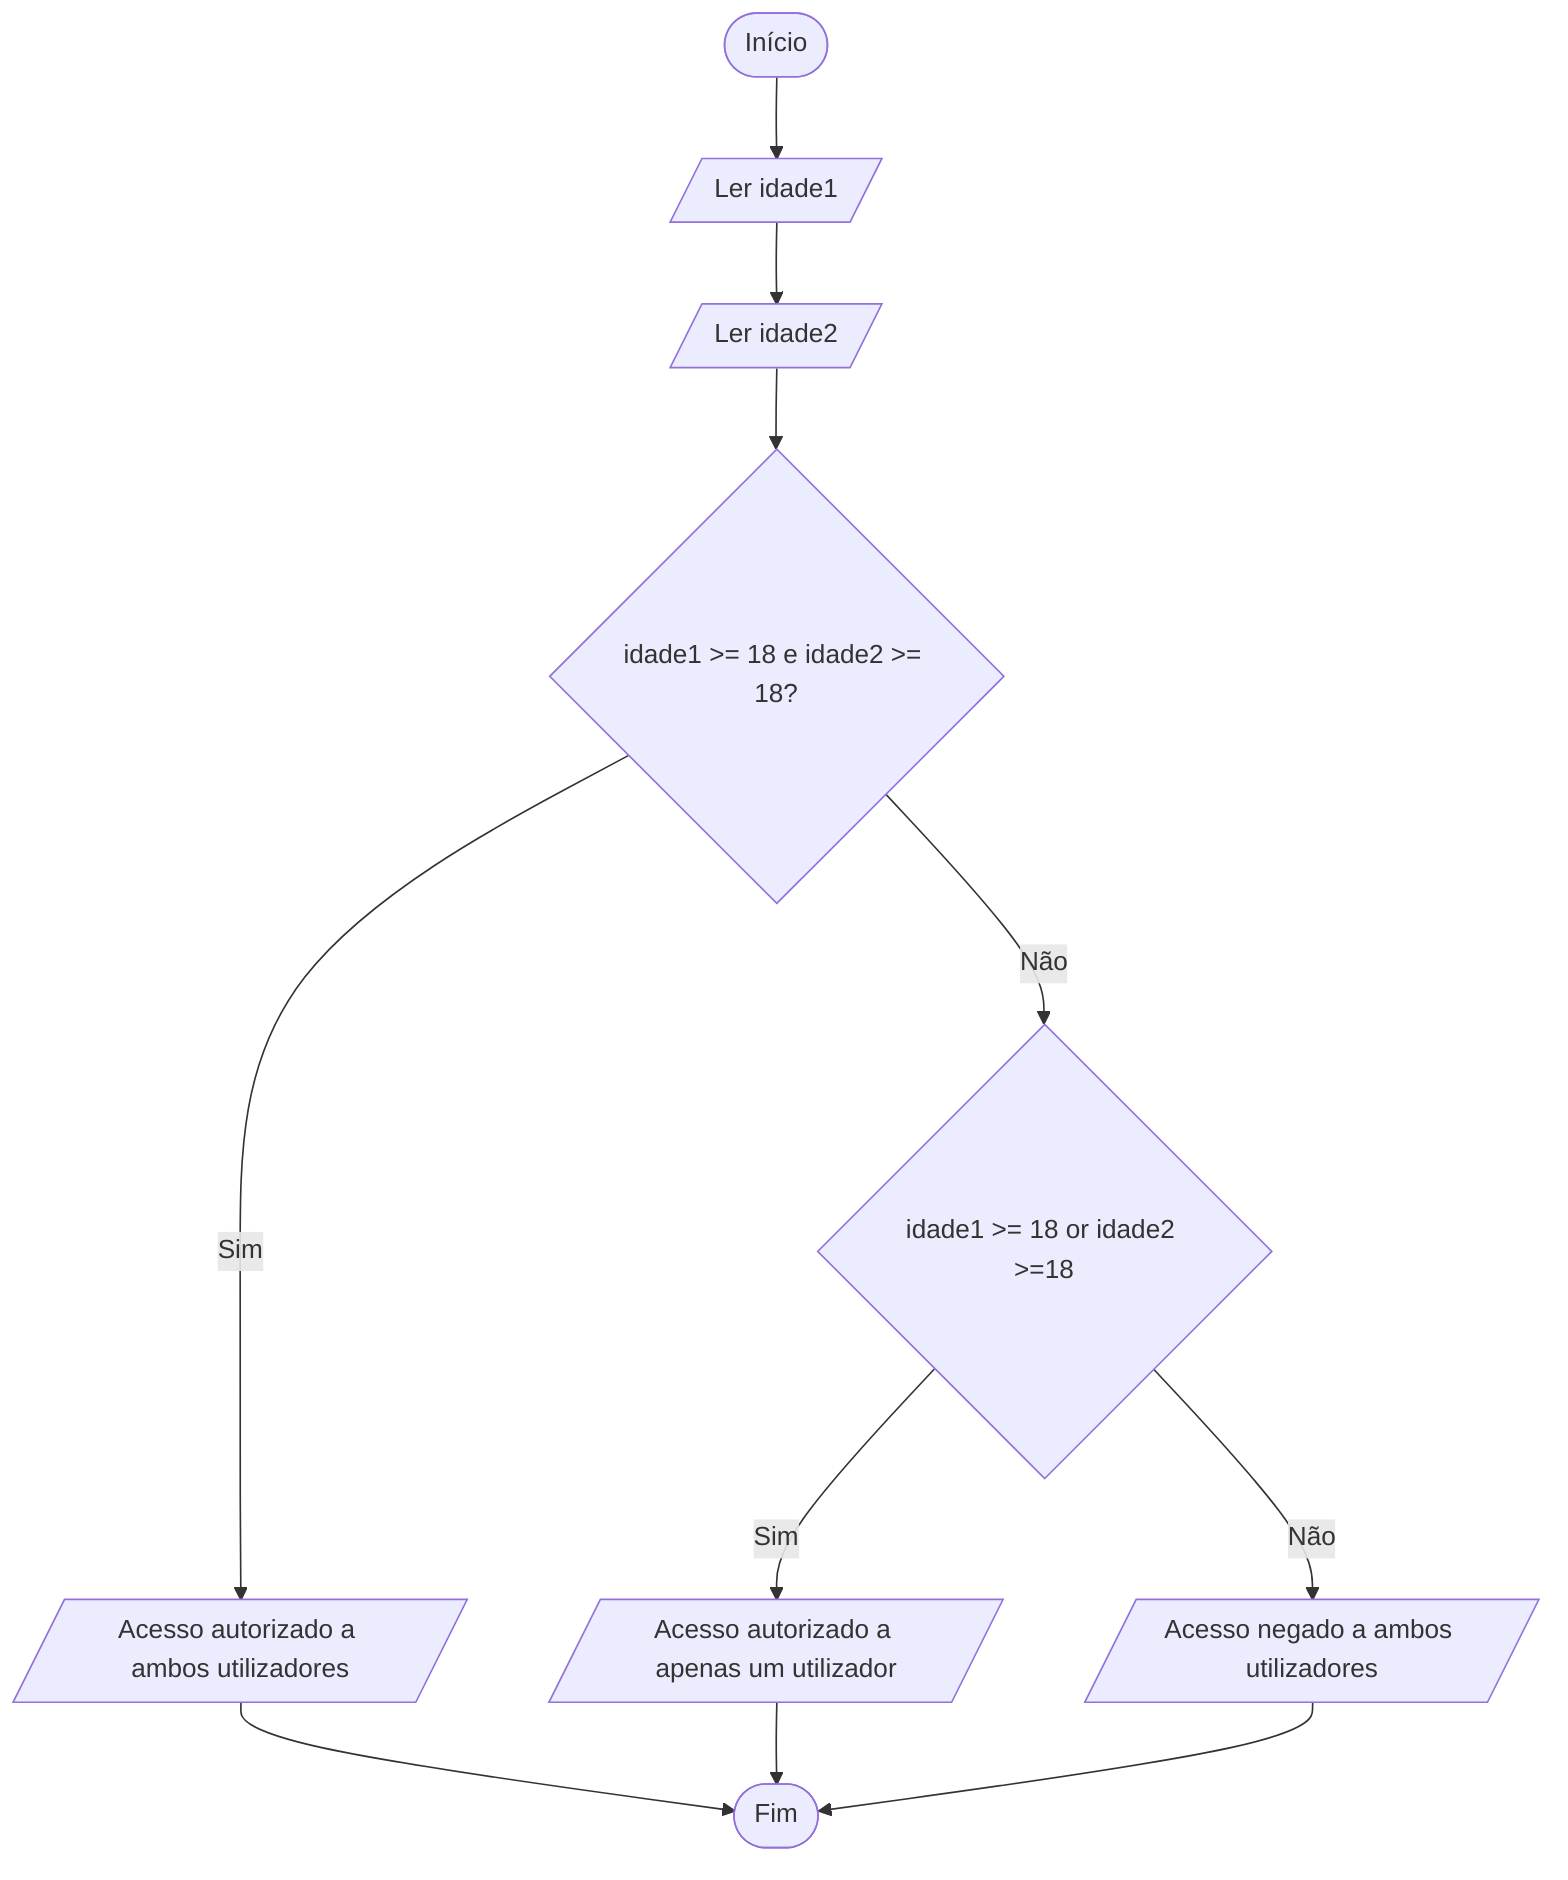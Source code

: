 flowchart TD
    A([Início]) --> B[/Ler idade1/]
    B --> C[/Ler idade2/]
    C --> D{idade1 >= 18 e idade2 >= 18?}
    D -- Sim --> E[/Acesso autorizado a ambos utilizadores/]
    D -- Não --> F{idade1 >= 18 or idade2 >=18}
    F -- Sim --> G[/Acesso autorizado a apenas um utilizador/]
    F -- Não --> H[/Acesso negado a ambos utilizadores/]
    E --> I([Fim])
    G --> I([Fim])
    H --> I([Fim])